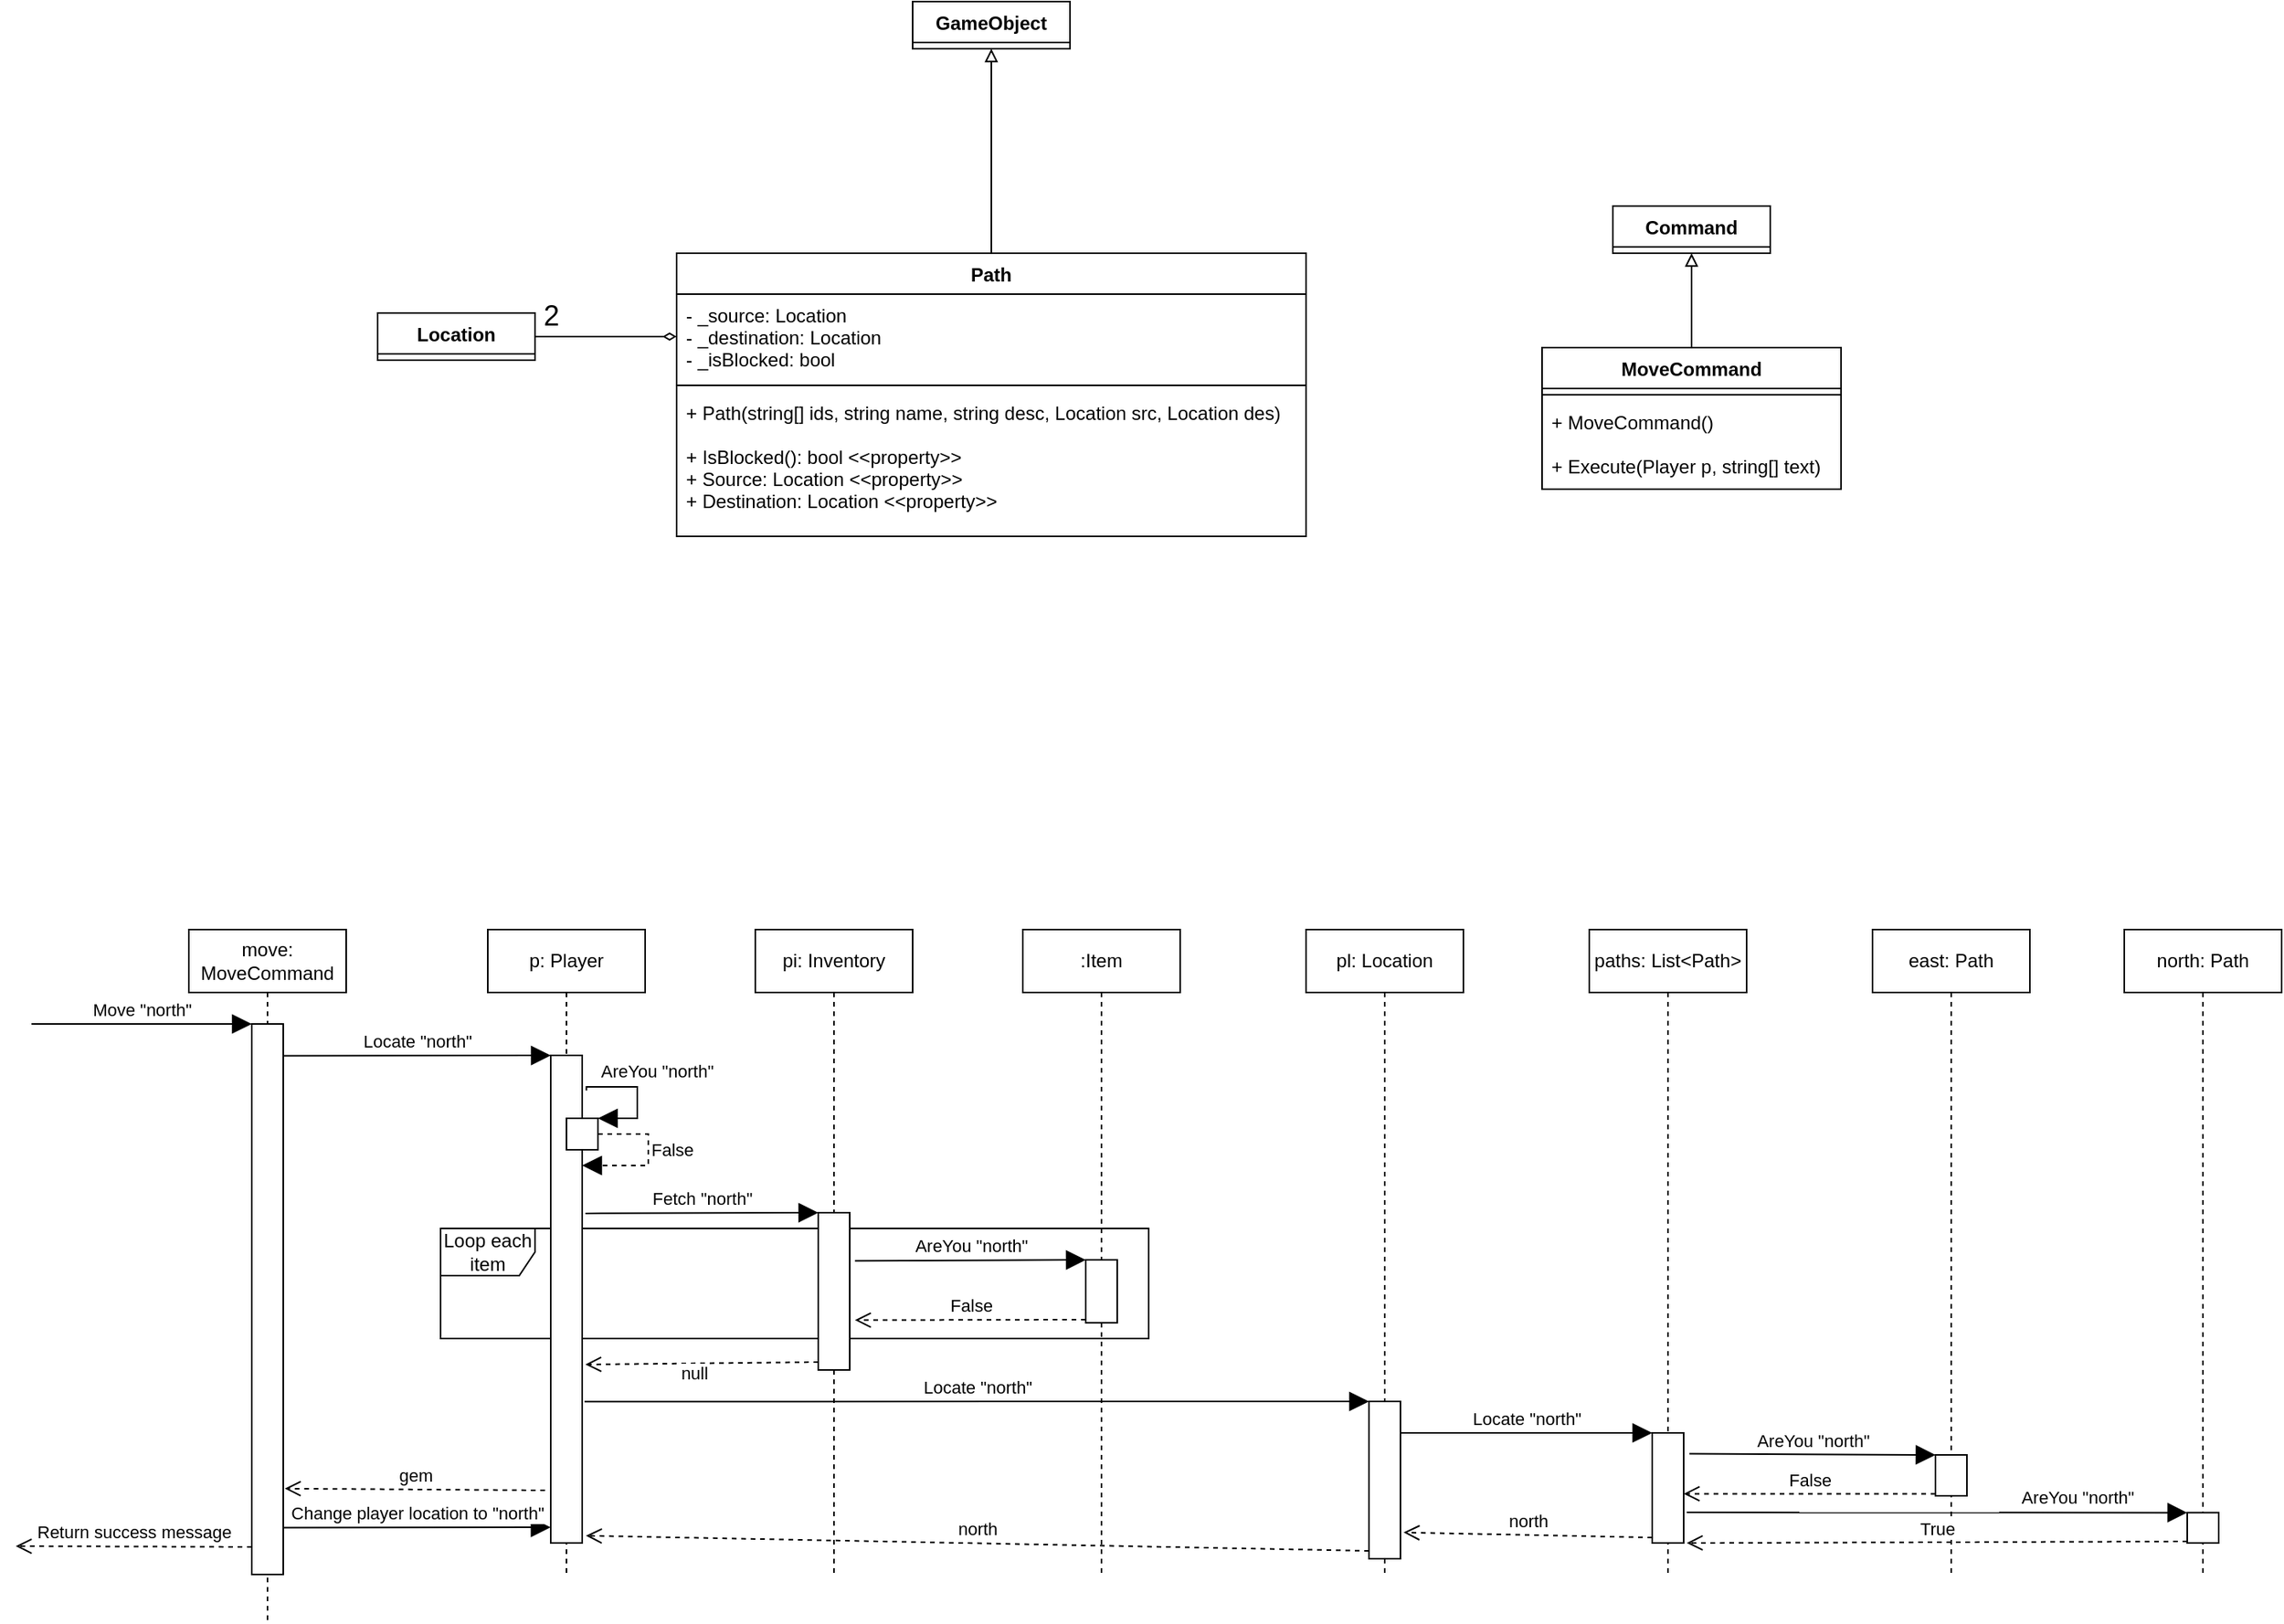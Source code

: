 <mxfile>
    <diagram id="nvyOU2zy41VuWUPARuF2" name="Page-1">
        <mxGraphModel dx="1410" dy="540" grid="1" gridSize="10" guides="1" tooltips="1" connect="1" arrows="1" fold="1" page="1" pageScale="1" pageWidth="850" pageHeight="1100" math="0" shadow="0">
            <root>
                <mxCell id="0"/>
                <mxCell id="1" parent="0"/>
                <mxCell id="56" value="Loop each item" style="shape=umlFrame;whiteSpace=wrap;html=1;" vertex="1" parent="1">
                    <mxGeometry x="160" y="830" width="450" height="70" as="geometry"/>
                </mxCell>
                <mxCell id="17" style="edgeStyle=none;html=1;fontSize=18;endArrow=block;endFill=0;" edge="1" parent="1" source="2" target="10">
                    <mxGeometry relative="1" as="geometry"/>
                </mxCell>
                <mxCell id="2" value="Path" style="swimlane;fontStyle=1;align=center;verticalAlign=top;childLayout=stackLayout;horizontal=1;startSize=26;horizontalStack=0;resizeParent=1;resizeParentMax=0;resizeLast=0;collapsible=1;marginBottom=0;" vertex="1" parent="1">
                    <mxGeometry x="310" y="210" width="400" height="180" as="geometry"/>
                </mxCell>
                <mxCell id="3" value="- _source: Location&#10;- _destination: Location&#10;- _isBlocked: bool" style="text;strokeColor=none;fillColor=none;align=left;verticalAlign=top;spacingLeft=4;spacingRight=4;overflow=hidden;rotatable=0;points=[[0,0.5],[1,0.5]];portConstraint=eastwest;" vertex="1" parent="2">
                    <mxGeometry y="26" width="400" height="54" as="geometry"/>
                </mxCell>
                <mxCell id="4" value="" style="line;strokeWidth=1;fillColor=none;align=left;verticalAlign=middle;spacingTop=-1;spacingLeft=3;spacingRight=3;rotatable=0;labelPosition=right;points=[];portConstraint=eastwest;strokeColor=inherit;" vertex="1" parent="2">
                    <mxGeometry y="80" width="400" height="8" as="geometry"/>
                </mxCell>
                <mxCell id="5" value="+ Path(string[] ids, string name, string desc, Location src, Location des)&#10;&#10;+ IsBlocked(): bool &lt;&lt;property&gt;&gt;&#10;+ Source: Location &lt;&lt;property&gt;&gt;&#10;+ Destination: Location &lt;&lt;property&gt;&gt;&#10;" style="text;strokeColor=none;fillColor=none;align=left;verticalAlign=top;spacingLeft=4;spacingRight=4;overflow=hidden;rotatable=0;points=[[0,0.5],[1,0.5]];portConstraint=eastwest;" vertex="1" parent="2">
                    <mxGeometry y="88" width="400" height="92" as="geometry"/>
                </mxCell>
                <mxCell id="15" style="edgeStyle=none;html=1;entryX=0;entryY=0.5;entryDx=0;entryDy=0;endArrow=diamondThin;endFill=0;" edge="1" parent="1" source="6" target="3">
                    <mxGeometry relative="1" as="geometry"/>
                </mxCell>
                <mxCell id="16" value="&lt;font style=&quot;font-size: 18px;&quot;&gt;2&lt;/font&gt;" style="edgeLabel;html=1;align=center;verticalAlign=middle;resizable=0;points=[];" vertex="1" connectable="0" parent="15">
                    <mxGeometry x="-0.696" y="2" relative="1" as="geometry">
                        <mxPoint x="-4" y="-11" as="offset"/>
                    </mxGeometry>
                </mxCell>
                <mxCell id="6" value="Location" style="swimlane;fontStyle=1;align=center;verticalAlign=top;childLayout=stackLayout;horizontal=1;startSize=26;horizontalStack=0;resizeParent=1;resizeParentMax=0;resizeLast=0;collapsible=1;marginBottom=0;" vertex="1" collapsed="1" parent="1">
                    <mxGeometry x="120" y="248" width="100" height="30" as="geometry">
                        <mxRectangle x="290" y="40" width="160" height="86" as="alternateBounds"/>
                    </mxGeometry>
                </mxCell>
                <mxCell id="7" value="+ field: type" style="text;strokeColor=none;fillColor=none;align=left;verticalAlign=top;spacingLeft=4;spacingRight=4;overflow=hidden;rotatable=0;points=[[0,0.5],[1,0.5]];portConstraint=eastwest;" vertex="1" parent="6">
                    <mxGeometry y="26" width="160" height="26" as="geometry"/>
                </mxCell>
                <mxCell id="8" value="" style="line;strokeWidth=1;fillColor=none;align=left;verticalAlign=middle;spacingTop=-1;spacingLeft=3;spacingRight=3;rotatable=0;labelPosition=right;points=[];portConstraint=eastwest;strokeColor=inherit;" vertex="1" parent="6">
                    <mxGeometry y="52" width="160" height="8" as="geometry"/>
                </mxCell>
                <mxCell id="9" value="+ method(type): type" style="text;strokeColor=none;fillColor=none;align=left;verticalAlign=top;spacingLeft=4;spacingRight=4;overflow=hidden;rotatable=0;points=[[0,0.5],[1,0.5]];portConstraint=eastwest;" vertex="1" parent="6">
                    <mxGeometry y="60" width="160" height="26" as="geometry"/>
                </mxCell>
                <mxCell id="10" value="GameObject" style="swimlane;fontStyle=1;align=center;verticalAlign=top;childLayout=stackLayout;horizontal=1;startSize=26;horizontalStack=0;resizeParent=1;resizeParentMax=0;resizeLast=0;collapsible=1;marginBottom=0;" vertex="1" collapsed="1" parent="1">
                    <mxGeometry x="460" y="50" width="100" height="30" as="geometry">
                        <mxRectangle x="290" y="40" width="160" height="86" as="alternateBounds"/>
                    </mxGeometry>
                </mxCell>
                <mxCell id="11" value="+ field: type" style="text;strokeColor=none;fillColor=none;align=left;verticalAlign=top;spacingLeft=4;spacingRight=4;overflow=hidden;rotatable=0;points=[[0,0.5],[1,0.5]];portConstraint=eastwest;" vertex="1" parent="10">
                    <mxGeometry y="26" width="160" height="26" as="geometry"/>
                </mxCell>
                <mxCell id="12" value="" style="line;strokeWidth=1;fillColor=none;align=left;verticalAlign=middle;spacingTop=-1;spacingLeft=3;spacingRight=3;rotatable=0;labelPosition=right;points=[];portConstraint=eastwest;strokeColor=inherit;" vertex="1" parent="10">
                    <mxGeometry y="52" width="160" height="8" as="geometry"/>
                </mxCell>
                <mxCell id="13" value="+ method(type): type" style="text;strokeColor=none;fillColor=none;align=left;verticalAlign=top;spacingLeft=4;spacingRight=4;overflow=hidden;rotatable=0;points=[[0,0.5],[1,0.5]];portConstraint=eastwest;" vertex="1" parent="10">
                    <mxGeometry y="60" width="160" height="26" as="geometry"/>
                </mxCell>
                <mxCell id="34" style="edgeStyle=none;html=1;fontSize=18;endArrow=block;endFill=0;" edge="1" parent="1" source="22" target="30">
                    <mxGeometry relative="1" as="geometry"/>
                </mxCell>
                <mxCell id="22" value="MoveCommand" style="swimlane;fontStyle=1;align=center;verticalAlign=top;childLayout=stackLayout;horizontal=1;startSize=26;horizontalStack=0;resizeParent=1;resizeParentMax=0;resizeLast=0;collapsible=1;marginBottom=0;" vertex="1" parent="1">
                    <mxGeometry x="860" y="270" width="190" height="90" as="geometry"/>
                </mxCell>
                <mxCell id="24" value="" style="line;strokeWidth=1;fillColor=none;align=left;verticalAlign=middle;spacingTop=-1;spacingLeft=3;spacingRight=3;rotatable=0;labelPosition=right;points=[];portConstraint=eastwest;strokeColor=inherit;" vertex="1" parent="22">
                    <mxGeometry y="26" width="190" height="8" as="geometry"/>
                </mxCell>
                <mxCell id="25" value="+ MoveCommand()&#10;&#10;+ Execute(Player p, string[] text)" style="text;strokeColor=none;fillColor=none;align=left;verticalAlign=top;spacingLeft=4;spacingRight=4;overflow=hidden;rotatable=0;points=[[0,0.5],[1,0.5]];portConstraint=eastwest;" vertex="1" parent="22">
                    <mxGeometry y="34" width="190" height="56" as="geometry"/>
                </mxCell>
                <mxCell id="30" value="Command" style="swimlane;fontStyle=1;align=center;verticalAlign=top;childLayout=stackLayout;horizontal=1;startSize=26;horizontalStack=0;resizeParent=1;resizeParentMax=0;resizeLast=0;collapsible=1;marginBottom=0;" vertex="1" collapsed="1" parent="1">
                    <mxGeometry x="905" y="180" width="100" height="30" as="geometry">
                        <mxRectangle x="290" y="40" width="160" height="86" as="alternateBounds"/>
                    </mxGeometry>
                </mxCell>
                <mxCell id="31" value="+ field: type" style="text;strokeColor=none;fillColor=none;align=left;verticalAlign=top;spacingLeft=4;spacingRight=4;overflow=hidden;rotatable=0;points=[[0,0.5],[1,0.5]];portConstraint=eastwest;" vertex="1" parent="30">
                    <mxGeometry y="26" width="160" height="26" as="geometry"/>
                </mxCell>
                <mxCell id="32" value="" style="line;strokeWidth=1;fillColor=none;align=left;verticalAlign=middle;spacingTop=-1;spacingLeft=3;spacingRight=3;rotatable=0;labelPosition=right;points=[];portConstraint=eastwest;strokeColor=inherit;" vertex="1" parent="30">
                    <mxGeometry y="52" width="160" height="8" as="geometry"/>
                </mxCell>
                <mxCell id="33" value="+ method(type): type" style="text;strokeColor=none;fillColor=none;align=left;verticalAlign=top;spacingLeft=4;spacingRight=4;overflow=hidden;rotatable=0;points=[[0,0.5],[1,0.5]];portConstraint=eastwest;" vertex="1" parent="30">
                    <mxGeometry y="60" width="160" height="26" as="geometry"/>
                </mxCell>
                <mxCell id="35" value="p: Player" style="shape=umlLifeline;perimeter=lifelinePerimeter;whiteSpace=wrap;html=1;container=1;collapsible=0;recursiveResize=0;outlineConnect=0;" vertex="1" parent="1">
                    <mxGeometry x="190" y="640" width="100" height="410" as="geometry"/>
                </mxCell>
                <mxCell id="36" value="" style="html=1;points=[];perimeter=orthogonalPerimeter;" vertex="1" parent="35">
                    <mxGeometry x="40" y="80" width="20" height="310" as="geometry"/>
                </mxCell>
                <mxCell id="39" value="" style="html=1;points=[];perimeter=orthogonalPerimeter;" vertex="1" parent="35">
                    <mxGeometry x="50" y="120" width="20" height="20" as="geometry"/>
                </mxCell>
                <mxCell id="40" value="AreYou &quot;north&quot;" style="edgeStyle=orthogonalEdgeStyle;html=1;align=left;spacingLeft=2;endArrow=block;rounded=0;entryX=1;entryY=0;endSize=10;exitX=1.133;exitY=0.072;exitDx=0;exitDy=0;exitPerimeter=0;" edge="1" parent="35" source="36" target="39">
                    <mxGeometry x="-0.81" y="10" relative="1" as="geometry">
                        <mxPoint x="65" y="100" as="sourcePoint"/>
                        <Array as="points">
                            <mxPoint x="95" y="100"/>
                            <mxPoint x="95" y="120"/>
                        </Array>
                        <mxPoint as="offset"/>
                    </mxGeometry>
                </mxCell>
                <mxCell id="41" value="False" style="edgeStyle=orthogonalEdgeStyle;html=1;align=left;spacingLeft=2;endArrow=block;rounded=0;endSize=10;exitX=1.133;exitY=0.072;exitDx=0;exitDy=0;exitPerimeter=0;dashed=1;" edge="1" parent="35">
                    <mxGeometry x="-0.106" y="-2" relative="1" as="geometry">
                        <mxPoint x="70.0" y="130.0" as="sourcePoint"/>
                        <Array as="points">
                            <mxPoint x="102" y="130"/>
                            <mxPoint x="102" y="150"/>
                        </Array>
                        <mxPoint x="60" y="150" as="targetPoint"/>
                        <mxPoint as="offset"/>
                    </mxGeometry>
                </mxCell>
                <mxCell id="42" value="pi: Inventory" style="shape=umlLifeline;perimeter=lifelinePerimeter;whiteSpace=wrap;html=1;container=1;collapsible=0;recursiveResize=0;outlineConnect=0;" vertex="1" parent="1">
                    <mxGeometry x="360" y="640" width="100" height="410" as="geometry"/>
                </mxCell>
                <mxCell id="43" value="" style="html=1;points=[];perimeter=orthogonalPerimeter;" vertex="1" parent="42">
                    <mxGeometry x="40" y="180" width="20" height="100" as="geometry"/>
                </mxCell>
                <mxCell id="44" value=":Item" style="shape=umlLifeline;perimeter=lifelinePerimeter;whiteSpace=wrap;html=1;container=1;collapsible=0;recursiveResize=0;outlineConnect=0;" vertex="1" parent="1">
                    <mxGeometry x="530" y="640" width="100" height="410" as="geometry"/>
                </mxCell>
                <mxCell id="45" value="" style="html=1;points=[];perimeter=orthogonalPerimeter;" vertex="1" parent="44">
                    <mxGeometry x="40" y="210" width="20" height="40" as="geometry"/>
                </mxCell>
                <mxCell id="46" value="pl: Location" style="shape=umlLifeline;perimeter=lifelinePerimeter;whiteSpace=wrap;html=1;container=1;collapsible=0;recursiveResize=0;outlineConnect=0;" vertex="1" parent="1">
                    <mxGeometry x="710" y="640" width="100" height="410" as="geometry"/>
                </mxCell>
                <mxCell id="47" value="" style="html=1;points=[];perimeter=orthogonalPerimeter;" vertex="1" parent="46">
                    <mxGeometry x="40" y="300" width="20" height="100" as="geometry"/>
                </mxCell>
                <mxCell id="48" value="paths: List&amp;lt;Path&amp;gt;" style="shape=umlLifeline;perimeter=lifelinePerimeter;whiteSpace=wrap;html=1;container=1;collapsible=0;recursiveResize=0;outlineConnect=0;" vertex="1" parent="1">
                    <mxGeometry x="890" y="640" width="100" height="410" as="geometry"/>
                </mxCell>
                <mxCell id="49" value="" style="html=1;points=[];perimeter=orthogonalPerimeter;" vertex="1" parent="48">
                    <mxGeometry x="40" y="320" width="20" height="70" as="geometry"/>
                </mxCell>
                <mxCell id="50" value="east: Path" style="shape=umlLifeline;perimeter=lifelinePerimeter;whiteSpace=wrap;html=1;container=1;collapsible=0;recursiveResize=0;outlineConnect=0;" vertex="1" parent="1">
                    <mxGeometry x="1070" y="640" width="100" height="410" as="geometry"/>
                </mxCell>
                <mxCell id="51" value="" style="html=1;points=[];perimeter=orthogonalPerimeter;" vertex="1" parent="50">
                    <mxGeometry x="40" y="334" width="20" height="26" as="geometry"/>
                </mxCell>
                <mxCell id="52" value="Fetch &quot;north&quot;" style="html=1;verticalAlign=bottom;endArrow=block;entryX=0;entryY=0;endSize=10;exitX=1.1;exitY=0.324;exitDx=0;exitDy=0;exitPerimeter=0;" edge="1" parent="1" source="36" target="43">
                    <mxGeometry relative="1" as="geometry">
                        <mxPoint x="330" y="820" as="sourcePoint"/>
                    </mxGeometry>
                </mxCell>
                <mxCell id="53" value="null" style="html=1;verticalAlign=bottom;endArrow=open;dashed=1;endSize=8;exitX=0;exitY=0.95;entryX=1.1;entryY=0.634;entryDx=0;entryDy=0;entryPerimeter=0;" edge="1" parent="1" source="43" target="36">
                    <mxGeometry x="0.072" y="15" relative="1" as="geometry">
                        <mxPoint x="330" y="896" as="targetPoint"/>
                        <mxPoint as="offset"/>
                    </mxGeometry>
                </mxCell>
                <mxCell id="54" value="AreYou &quot;north&quot;" style="html=1;verticalAlign=bottom;endArrow=block;entryX=0;entryY=0;endSize=10;exitX=1.167;exitY=0.306;exitDx=0;exitDy=0;exitPerimeter=0;" edge="1" parent="1" source="43" target="45">
                    <mxGeometry relative="1" as="geometry">
                        <mxPoint x="470" y="830" as="sourcePoint"/>
                    </mxGeometry>
                </mxCell>
                <mxCell id="55" value="False" style="html=1;verticalAlign=bottom;endArrow=open;dashed=1;endSize=8;exitX=0;exitY=0.95;entryX=1.167;entryY=0.683;entryDx=0;entryDy=0;entryPerimeter=0;" edge="1" parent="1" source="45" target="43">
                    <mxGeometry relative="1" as="geometry">
                        <mxPoint x="470" y="906" as="targetPoint"/>
                    </mxGeometry>
                </mxCell>
                <mxCell id="57" value="Locate &quot;north&quot;" style="html=1;verticalAlign=bottom;endArrow=block;entryX=0;entryY=0;endSize=10;exitX=1.072;exitY=0.71;exitDx=0;exitDy=0;exitPerimeter=0;" edge="1" parent="1" source="36" target="47">
                    <mxGeometry relative="1" as="geometry">
                        <mxPoint x="680" y="940" as="sourcePoint"/>
                    </mxGeometry>
                </mxCell>
                <mxCell id="58" value="Locate &quot;north&quot;" style="html=1;verticalAlign=bottom;endArrow=block;entryX=0;entryY=0;endSize=10;" edge="1" parent="1" source="47" target="49">
                    <mxGeometry relative="1" as="geometry">
                        <mxPoint x="820" y="940" as="sourcePoint"/>
                    </mxGeometry>
                </mxCell>
                <mxCell id="59" value="AreYou &quot;north&quot;" style="html=1;verticalAlign=bottom;endArrow=block;entryX=0;entryY=0;endSize=10;exitX=1.181;exitY=0.19;exitDx=0;exitDy=0;exitPerimeter=0;" edge="1" parent="1" source="49" target="51">
                    <mxGeometry relative="1" as="geometry">
                        <mxPoint x="954" y="974" as="sourcePoint"/>
                    </mxGeometry>
                </mxCell>
                <mxCell id="60" value="False" style="html=1;verticalAlign=bottom;endArrow=open;dashed=1;endSize=8;exitX=0;exitY=0.95;" edge="1" parent="1" source="51" target="49">
                    <mxGeometry relative="1" as="geometry">
                        <mxPoint x="1040" y="1050" as="targetPoint"/>
                    </mxGeometry>
                </mxCell>
                <mxCell id="61" value="north" style="html=1;verticalAlign=bottom;endArrow=open;dashed=1;endSize=8;exitX=0;exitY=0.95;entryX=1.1;entryY=0.833;entryDx=0;entryDy=0;entryPerimeter=0;" edge="1" parent="1" source="49" target="47">
                    <mxGeometry x="-0.0" relative="1" as="geometry">
                        <mxPoint x="820" y="1016" as="targetPoint"/>
                        <mxPoint as="offset"/>
                    </mxGeometry>
                </mxCell>
                <mxCell id="62" value="north" style="html=1;verticalAlign=bottom;endArrow=open;dashed=1;endSize=8;exitX=0;exitY=0.95;entryX=1.117;entryY=0.985;entryDx=0;entryDy=0;entryPerimeter=0;" edge="1" parent="1" source="47" target="36">
                    <mxGeometry relative="1" as="geometry">
                        <mxPoint x="680" y="1016" as="targetPoint"/>
                    </mxGeometry>
                </mxCell>
                <mxCell id="63" value="move: MoveCommand" style="shape=umlLifeline;perimeter=lifelinePerimeter;whiteSpace=wrap;html=1;container=1;collapsible=0;recursiveResize=0;outlineConnect=0;" vertex="1" parent="1">
                    <mxGeometry y="640" width="100" height="440" as="geometry"/>
                </mxCell>
                <mxCell id="64" value="" style="html=1;points=[];perimeter=orthogonalPerimeter;" vertex="1" parent="63">
                    <mxGeometry x="40" y="60" width="20" height="350" as="geometry"/>
                </mxCell>
                <mxCell id="65" value="Move &quot;north&quot;" style="html=1;verticalAlign=bottom;endArrow=block;entryX=0;entryY=0;endSize=10;" edge="1" parent="63" target="64">
                    <mxGeometry relative="1" as="geometry">
                        <mxPoint x="-100" y="60" as="sourcePoint"/>
                    </mxGeometry>
                </mxCell>
                <mxCell id="66" value="Return success message" style="html=1;verticalAlign=bottom;endArrow=open;dashed=1;endSize=8;exitX=0;exitY=0.95;" edge="1" parent="63" source="64">
                    <mxGeometry relative="1" as="geometry">
                        <mxPoint x="-110" y="392" as="targetPoint"/>
                    </mxGeometry>
                </mxCell>
                <mxCell id="37" value="Locate &quot;north&quot;" style="html=1;verticalAlign=bottom;endArrow=block;entryX=0;entryY=0;endSize=10;exitX=1.005;exitY=0.058;exitDx=0;exitDy=0;exitPerimeter=0;" edge="1" parent="1" target="36" source="64">
                    <mxGeometry relative="1" as="geometry">
                        <mxPoint x="100" y="720" as="sourcePoint"/>
                    </mxGeometry>
                </mxCell>
                <mxCell id="71" value="north: Path" style="shape=umlLifeline;perimeter=lifelinePerimeter;whiteSpace=wrap;html=1;container=1;collapsible=0;recursiveResize=0;outlineConnect=0;" vertex="1" parent="1">
                    <mxGeometry x="1230" y="640" width="100" height="410" as="geometry"/>
                </mxCell>
                <mxCell id="73" value="" style="html=1;points=[];perimeter=orthogonalPerimeter;" vertex="1" parent="71">
                    <mxGeometry x="40" y="370.7" width="20" height="19.3" as="geometry"/>
                </mxCell>
                <mxCell id="74" value="AreYou &quot;north&quot;" style="html=1;verticalAlign=bottom;endArrow=block;entryX=0;entryY=0;endSize=10;exitX=1.097;exitY=0.722;exitDx=0;exitDy=0;exitPerimeter=0;" edge="1" parent="1" target="73" source="49">
                    <mxGeometry x="0.56" y="1" relative="1" as="geometry">
                        <mxPoint x="1113.62" y="1010.0" as="sourcePoint"/>
                        <mxPoint as="offset"/>
                    </mxGeometry>
                </mxCell>
                <mxCell id="75" value="True" style="html=1;verticalAlign=bottom;endArrow=open;dashed=1;endSize=8;exitX=0;exitY=0.95;entryX=1.097;entryY=1;entryDx=0;entryDy=0;entryPerimeter=0;" edge="1" parent="1" source="73" target="49">
                    <mxGeometry relative="1" as="geometry">
                        <mxPoint x="1110" y="1030" as="targetPoint"/>
                    </mxGeometry>
                </mxCell>
                <mxCell id="38" value="gem" style="html=1;verticalAlign=bottom;endArrow=open;dashed=1;endSize=8;exitX=-0.183;exitY=0.892;entryX=1.05;entryY=0.844;entryDx=0;entryDy=0;entryPerimeter=0;exitDx=0;exitDy=0;exitPerimeter=0;" edge="1" parent="1" source="36" target="64">
                    <mxGeometry relative="1" as="geometry">
                        <mxPoint x="100" y="1014" as="targetPoint"/>
                    </mxGeometry>
                </mxCell>
                <mxCell id="77" value="Change player location to &quot;north&quot;" style="html=1;verticalAlign=bottom;endArrow=block;entryX=0;entryY=0;endSize=10;exitX=1.005;exitY=0.058;exitDx=0;exitDy=0;exitPerimeter=0;" edge="1" parent="1">
                    <mxGeometry relative="1" as="geometry">
                        <mxPoint x="60.0" y="1020.3" as="sourcePoint"/>
                        <mxPoint x="229.9" y="1020" as="targetPoint"/>
                    </mxGeometry>
                </mxCell>
            </root>
        </mxGraphModel>
    </diagram>
</mxfile>